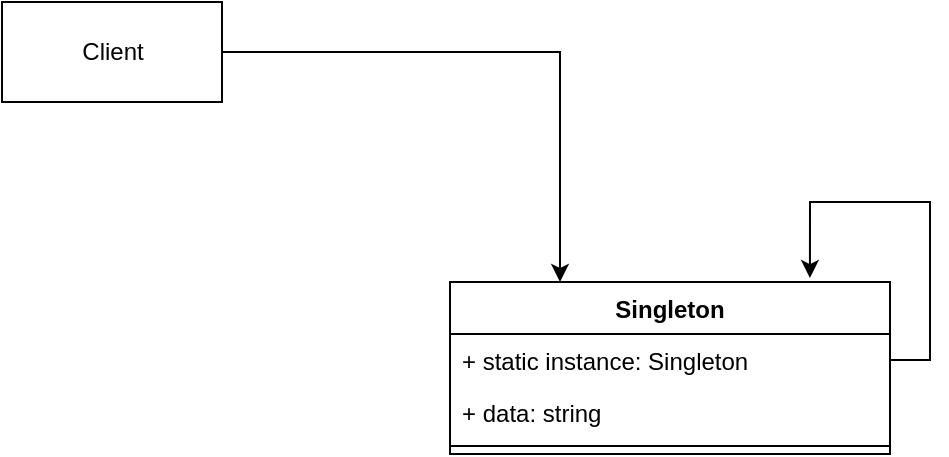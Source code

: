 <mxfile version="14.6.13" type="device"><diagram id="40bR8L9Sfwtvibf9JyaZ" name="Страница 1"><mxGraphModel dx="1086" dy="806" grid="1" gridSize="10" guides="1" tooltips="1" connect="1" arrows="1" fold="1" page="1" pageScale="1" pageWidth="827" pageHeight="1169" math="0" shadow="0"><root><mxCell id="0"/><mxCell id="1" parent="0"/><mxCell id="uUDxXpt7qcaSPnHp1Rwb-1" value="Singleton" style="swimlane;fontStyle=1;align=center;verticalAlign=top;childLayout=stackLayout;horizontal=1;startSize=26;horizontalStack=0;resizeParent=1;resizeParentMax=0;resizeLast=0;collapsible=1;marginBottom=0;" parent="1" vertex="1"><mxGeometry x="304" y="350" width="220" height="86" as="geometry"/></mxCell><mxCell id="uUDxXpt7qcaSPnHp1Rwb-2" value="+ static instance: Singleton" style="text;strokeColor=none;fillColor=none;align=left;verticalAlign=top;spacingLeft=4;spacingRight=4;overflow=hidden;rotatable=0;points=[[0,0.5],[1,0.5]];portConstraint=eastwest;" parent="uUDxXpt7qcaSPnHp1Rwb-1" vertex="1"><mxGeometry y="26" width="220" height="26" as="geometry"/></mxCell><mxCell id="uUDxXpt7qcaSPnHp1Rwb-5" value="+ data: string" style="text;strokeColor=none;fillColor=none;align=left;verticalAlign=top;spacingLeft=4;spacingRight=4;overflow=hidden;rotatable=0;points=[[0,0.5],[1,0.5]];portConstraint=eastwest;" parent="uUDxXpt7qcaSPnHp1Rwb-1" vertex="1"><mxGeometry y="52" width="220" height="26" as="geometry"/></mxCell><mxCell id="uUDxXpt7qcaSPnHp1Rwb-3" value="" style="line;strokeWidth=1;fillColor=none;align=left;verticalAlign=middle;spacingTop=-1;spacingLeft=3;spacingRight=3;rotatable=0;labelPosition=right;points=[];portConstraint=eastwest;" parent="uUDxXpt7qcaSPnHp1Rwb-1" vertex="1"><mxGeometry y="78" width="220" height="8" as="geometry"/></mxCell><mxCell id="ykH5R-wfJndU-mj-kPov-1" style="edgeStyle=orthogonalEdgeStyle;rounded=0;orthogonalLoop=1;jettySize=auto;html=1;exitX=1;exitY=0.5;exitDx=0;exitDy=0;entryX=0.818;entryY=-0.023;entryDx=0;entryDy=0;entryPerimeter=0;" edge="1" parent="uUDxXpt7qcaSPnHp1Rwb-1" source="uUDxXpt7qcaSPnHp1Rwb-2" target="uUDxXpt7qcaSPnHp1Rwb-1"><mxGeometry relative="1" as="geometry"><mxPoint x="226" y="-60" as="targetPoint"/><Array as="points"><mxPoint x="240" y="39"/><mxPoint x="240" y="-40"/><mxPoint x="180" y="-40"/></Array></mxGeometry></mxCell><mxCell id="ykH5R-wfJndU-mj-kPov-4" style="edgeStyle=orthogonalEdgeStyle;rounded=0;orthogonalLoop=1;jettySize=auto;html=1;exitX=1;exitY=0.5;exitDx=0;exitDy=0;entryX=0.25;entryY=0;entryDx=0;entryDy=0;" edge="1" parent="1" source="ykH5R-wfJndU-mj-kPov-3" target="uUDxXpt7qcaSPnHp1Rwb-1"><mxGeometry relative="1" as="geometry"/></mxCell><mxCell id="ykH5R-wfJndU-mj-kPov-3" value="Client" style="html=1;" vertex="1" parent="1"><mxGeometry x="80" y="210" width="110" height="50" as="geometry"/></mxCell></root></mxGraphModel></diagram></mxfile>
